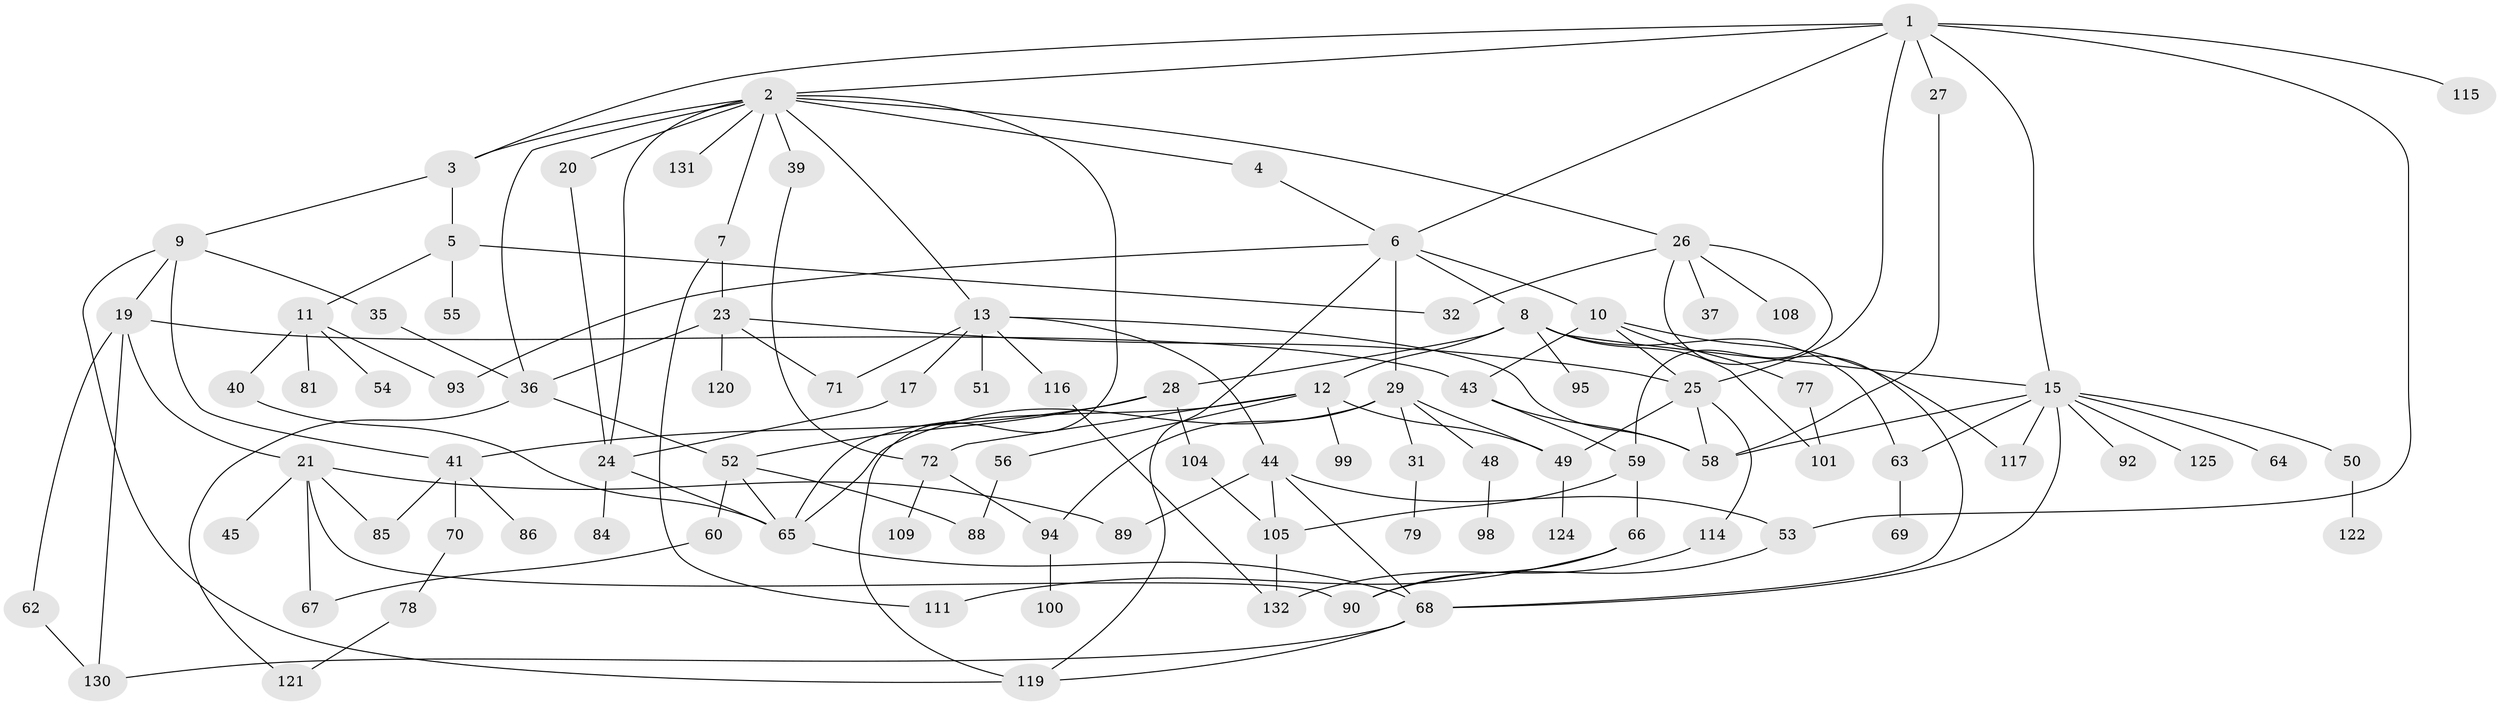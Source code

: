 // Generated by graph-tools (version 1.1) at 2025/51/02/27/25 19:51:36]
// undirected, 95 vertices, 146 edges
graph export_dot {
graph [start="1"]
  node [color=gray90,style=filled];
  1 [super="+22"];
  2 [super="+30"];
  3;
  4;
  5;
  6 [super="+18"];
  7;
  8 [super="+14"];
  9 [super="+75"];
  10;
  11 [super="+38"];
  12 [super="+76"];
  13 [super="+16"];
  15 [super="+34"];
  17;
  19 [super="+33"];
  20;
  21 [super="+42"];
  23 [super="+96"];
  24 [super="+133"];
  25 [super="+127"];
  26 [super="+103"];
  27;
  28;
  29 [super="+47"];
  31;
  32;
  35;
  36 [super="+61"];
  37;
  39;
  40;
  41 [super="+113"];
  43 [super="+46"];
  44;
  45;
  48;
  49 [super="+110"];
  50 [super="+83"];
  51;
  52 [super="+112"];
  53 [super="+57"];
  54;
  55;
  56 [super="+123"];
  58 [super="+87"];
  59;
  60 [super="+82"];
  62;
  63;
  64;
  65 [super="+73"];
  66 [super="+106"];
  67;
  68 [super="+74"];
  69;
  70;
  71;
  72 [super="+80"];
  77 [super="+118"];
  78;
  79;
  81 [super="+91"];
  84;
  85;
  86;
  88 [super="+97"];
  89;
  90;
  92;
  93;
  94 [super="+128"];
  95;
  98 [super="+102"];
  99;
  100;
  101;
  104;
  105 [super="+107"];
  108 [super="+126"];
  109;
  111 [super="+129"];
  114;
  115;
  116;
  117;
  119;
  120;
  121;
  122;
  124;
  125;
  130;
  131;
  132;
  1 -- 2;
  1 -- 115;
  1 -- 25;
  1 -- 3;
  1 -- 6;
  1 -- 27;
  1 -- 15;
  1 -- 53;
  2 -- 3;
  2 -- 4;
  2 -- 7;
  2 -- 13;
  2 -- 20;
  2 -- 26;
  2 -- 119;
  2 -- 24;
  2 -- 131;
  2 -- 39;
  2 -- 36;
  3 -- 5;
  3 -- 9;
  4 -- 6;
  5 -- 11;
  5 -- 32;
  5 -- 55;
  6 -- 8;
  6 -- 10;
  6 -- 93;
  6 -- 119;
  6 -- 29;
  7 -- 23;
  7 -- 111;
  8 -- 12;
  8 -- 15;
  8 -- 28;
  8 -- 63;
  8 -- 95;
  8 -- 101;
  9 -- 19;
  9 -- 35;
  9 -- 41;
  9 -- 119;
  10 -- 25;
  10 -- 43;
  10 -- 77;
  10 -- 117;
  11 -- 54;
  11 -- 93;
  11 -- 40;
  11 -- 81;
  12 -- 56;
  12 -- 49;
  12 -- 72;
  12 -- 99;
  12 -- 65;
  13 -- 71;
  13 -- 116;
  13 -- 17;
  13 -- 51;
  13 -- 44;
  13 -- 58;
  15 -- 92;
  15 -- 125;
  15 -- 58;
  15 -- 64;
  15 -- 50;
  15 -- 68;
  15 -- 117;
  15 -- 63;
  17 -- 24;
  19 -- 21;
  19 -- 130;
  19 -- 62;
  19 -- 43;
  20 -- 24;
  21 -- 67;
  21 -- 89;
  21 -- 90;
  21 -- 45;
  21 -- 85;
  23 -- 36;
  23 -- 120;
  23 -- 25;
  23 -- 71;
  24 -- 84;
  24 -- 65;
  25 -- 114;
  25 -- 49;
  25 -- 58;
  26 -- 37;
  26 -- 68;
  26 -- 32;
  26 -- 59;
  26 -- 108;
  27 -- 58;
  28 -- 52;
  28 -- 104;
  28 -- 41;
  29 -- 31;
  29 -- 49;
  29 -- 94 [weight=2];
  29 -- 65;
  29 -- 48;
  31 -- 79;
  35 -- 36;
  36 -- 121;
  36 -- 52;
  39 -- 72;
  40 -- 65;
  41 -- 70;
  41 -- 86;
  41 -- 85;
  43 -- 59;
  43 -- 58;
  44 -- 53;
  44 -- 105;
  44 -- 89;
  44 -- 68;
  48 -- 98;
  49 -- 124;
  50 -- 122;
  52 -- 60 [weight=2];
  52 -- 65;
  52 -- 88;
  53 -- 90;
  56 -- 88;
  59 -- 66;
  59 -- 105;
  60 -- 67;
  62 -- 130;
  63 -- 69;
  65 -- 68;
  66 -- 90;
  66 -- 111;
  68 -- 119;
  68 -- 130;
  70 -- 78;
  72 -- 109;
  72 -- 94;
  77 -- 101;
  78 -- 121;
  94 -- 100;
  104 -- 105;
  105 -- 132;
  114 -- 132;
  116 -- 132;
}
